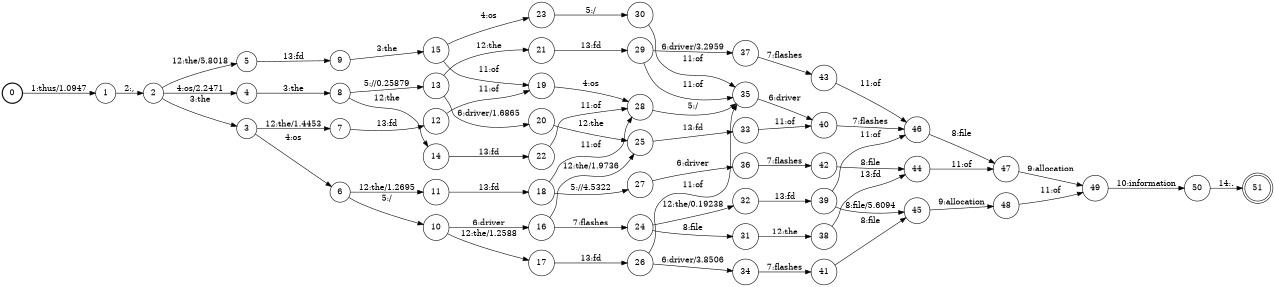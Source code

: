 digraph FST {
rankdir = LR;
size = "8.5,11";
label = "";
center = 1;
orientation = Portrait;
ranksep = "0.4";
nodesep = "0.25";
0 [label = "0", shape = circle, style = bold, fontsize = 14]
	0 -> 1 [label = "1:thus/1.0947", fontsize = 14];
1 [label = "1", shape = circle, style = solid, fontsize = 14]
	1 -> 2 [label = "2:,", fontsize = 14];
2 [label = "2", shape = circle, style = solid, fontsize = 14]
	2 -> 3 [label = "3:the", fontsize = 14];
	2 -> 5 [label = "12:the/5.8018", fontsize = 14];
	2 -> 4 [label = "4:os/2.2471", fontsize = 14];
3 [label = "3", shape = circle, style = solid, fontsize = 14]
	3 -> 7 [label = "12:the/1.4453", fontsize = 14];
	3 -> 6 [label = "4:os", fontsize = 14];
4 [label = "4", shape = circle, style = solid, fontsize = 14]
	4 -> 8 [label = "3:the", fontsize = 14];
5 [label = "5", shape = circle, style = solid, fontsize = 14]
	5 -> 9 [label = "13:fd", fontsize = 14];
6 [label = "6", shape = circle, style = solid, fontsize = 14]
	6 -> 11 [label = "12:the/1.2695", fontsize = 14];
	6 -> 10 [label = "5:/", fontsize = 14];
7 [label = "7", shape = circle, style = solid, fontsize = 14]
	7 -> 12 [label = "13:fd", fontsize = 14];
8 [label = "8", shape = circle, style = solid, fontsize = 14]
	8 -> 14 [label = "12:the", fontsize = 14];
	8 -> 13 [label = "5://0.25879", fontsize = 14];
9 [label = "9", shape = circle, style = solid, fontsize = 14]
	9 -> 15 [label = "3:the", fontsize = 14];
10 [label = "10", shape = circle, style = solid, fontsize = 14]
	10 -> 17 [label = "12:the/1.2588", fontsize = 14];
	10 -> 16 [label = "6:driver", fontsize = 14];
11 [label = "11", shape = circle, style = solid, fontsize = 14]
	11 -> 18 [label = "13:fd", fontsize = 14];
12 [label = "12", shape = circle, style = solid, fontsize = 14]
	12 -> 19 [label = "11:of", fontsize = 14];
13 [label = "13", shape = circle, style = solid, fontsize = 14]
	13 -> 21 [label = "12:the", fontsize = 14];
	13 -> 20 [label = "6:driver/1.6865", fontsize = 14];
14 [label = "14", shape = circle, style = solid, fontsize = 14]
	14 -> 22 [label = "13:fd", fontsize = 14];
15 [label = "15", shape = circle, style = solid, fontsize = 14]
	15 -> 23 [label = "4:os", fontsize = 14];
	15 -> 19 [label = "11:of", fontsize = 14];
16 [label = "16", shape = circle, style = solid, fontsize = 14]
	16 -> 25 [label = "12:the/1.9736", fontsize = 14];
	16 -> 24 [label = "7:flashes", fontsize = 14];
17 [label = "17", shape = circle, style = solid, fontsize = 14]
	17 -> 26 [label = "13:fd", fontsize = 14];
18 [label = "18", shape = circle, style = solid, fontsize = 14]
	18 -> 27 [label = "5://4.5322", fontsize = 14];
	18 -> 28 [label = "11:of", fontsize = 14];
19 [label = "19", shape = circle, style = solid, fontsize = 14]
	19 -> 28 [label = "4:os", fontsize = 14];
20 [label = "20", shape = circle, style = solid, fontsize = 14]
	20 -> 25 [label = "12:the", fontsize = 14];
21 [label = "21", shape = circle, style = solid, fontsize = 14]
	21 -> 29 [label = "13:fd", fontsize = 14];
22 [label = "22", shape = circle, style = solid, fontsize = 14]
	22 -> 28 [label = "11:of", fontsize = 14];
23 [label = "23", shape = circle, style = solid, fontsize = 14]
	23 -> 30 [label = "5:/", fontsize = 14];
24 [label = "24", shape = circle, style = solid, fontsize = 14]
	24 -> 32 [label = "12:the/0.19238", fontsize = 14];
	24 -> 31 [label = "8:file", fontsize = 14];
25 [label = "25", shape = circle, style = solid, fontsize = 14]
	25 -> 33 [label = "13:fd", fontsize = 14];
26 [label = "26", shape = circle, style = solid, fontsize = 14]
	26 -> 34 [label = "6:driver/3.8506", fontsize = 14];
	26 -> 35 [label = "11:of", fontsize = 14];
27 [label = "27", shape = circle, style = solid, fontsize = 14]
	27 -> 36 [label = "6:driver", fontsize = 14];
28 [label = "28", shape = circle, style = solid, fontsize = 14]
	28 -> 35 [label = "5:/", fontsize = 14];
29 [label = "29", shape = circle, style = solid, fontsize = 14]
	29 -> 37 [label = "6:driver/3.2959", fontsize = 14];
	29 -> 35 [label = "11:of", fontsize = 14];
30 [label = "30", shape = circle, style = solid, fontsize = 14]
	30 -> 35 [label = "11:of", fontsize = 14];
31 [label = "31", shape = circle, style = solid, fontsize = 14]
	31 -> 38 [label = "12:the", fontsize = 14];
32 [label = "32", shape = circle, style = solid, fontsize = 14]
	32 -> 39 [label = "13:fd", fontsize = 14];
33 [label = "33", shape = circle, style = solid, fontsize = 14]
	33 -> 40 [label = "11:of", fontsize = 14];
34 [label = "34", shape = circle, style = solid, fontsize = 14]
	34 -> 41 [label = "7:flashes", fontsize = 14];
35 [label = "35", shape = circle, style = solid, fontsize = 14]
	35 -> 40 [label = "6:driver", fontsize = 14];
36 [label = "36", shape = circle, style = solid, fontsize = 14]
	36 -> 42 [label = "7:flashes", fontsize = 14];
37 [label = "37", shape = circle, style = solid, fontsize = 14]
	37 -> 43 [label = "7:flashes", fontsize = 14];
38 [label = "38", shape = circle, style = solid, fontsize = 14]
	38 -> 44 [label = "13:fd", fontsize = 14];
39 [label = "39", shape = circle, style = solid, fontsize = 14]
	39 -> 45 [label = "8:file/5.6094", fontsize = 14];
	39 -> 46 [label = "11:of", fontsize = 14];
40 [label = "40", shape = circle, style = solid, fontsize = 14]
	40 -> 46 [label = "7:flashes", fontsize = 14];
41 [label = "41", shape = circle, style = solid, fontsize = 14]
	41 -> 45 [label = "8:file", fontsize = 14];
42 [label = "42", shape = circle, style = solid, fontsize = 14]
	42 -> 44 [label = "8:file", fontsize = 14];
43 [label = "43", shape = circle, style = solid, fontsize = 14]
	43 -> 46 [label = "11:of", fontsize = 14];
44 [label = "44", shape = circle, style = solid, fontsize = 14]
	44 -> 47 [label = "11:of", fontsize = 14];
45 [label = "45", shape = circle, style = solid, fontsize = 14]
	45 -> 48 [label = "9:allocation", fontsize = 14];
46 [label = "46", shape = circle, style = solid, fontsize = 14]
	46 -> 47 [label = "8:file", fontsize = 14];
47 [label = "47", shape = circle, style = solid, fontsize = 14]
	47 -> 49 [label = "9:allocation", fontsize = 14];
48 [label = "48", shape = circle, style = solid, fontsize = 14]
	48 -> 49 [label = "11:of", fontsize = 14];
49 [label = "49", shape = circle, style = solid, fontsize = 14]
	49 -> 50 [label = "10:information", fontsize = 14];
50 [label = "50", shape = circle, style = solid, fontsize = 14]
	50 -> 51 [label = "14:.", fontsize = 14];
51 [label = "51", shape = doublecircle, style = solid, fontsize = 14]
}
